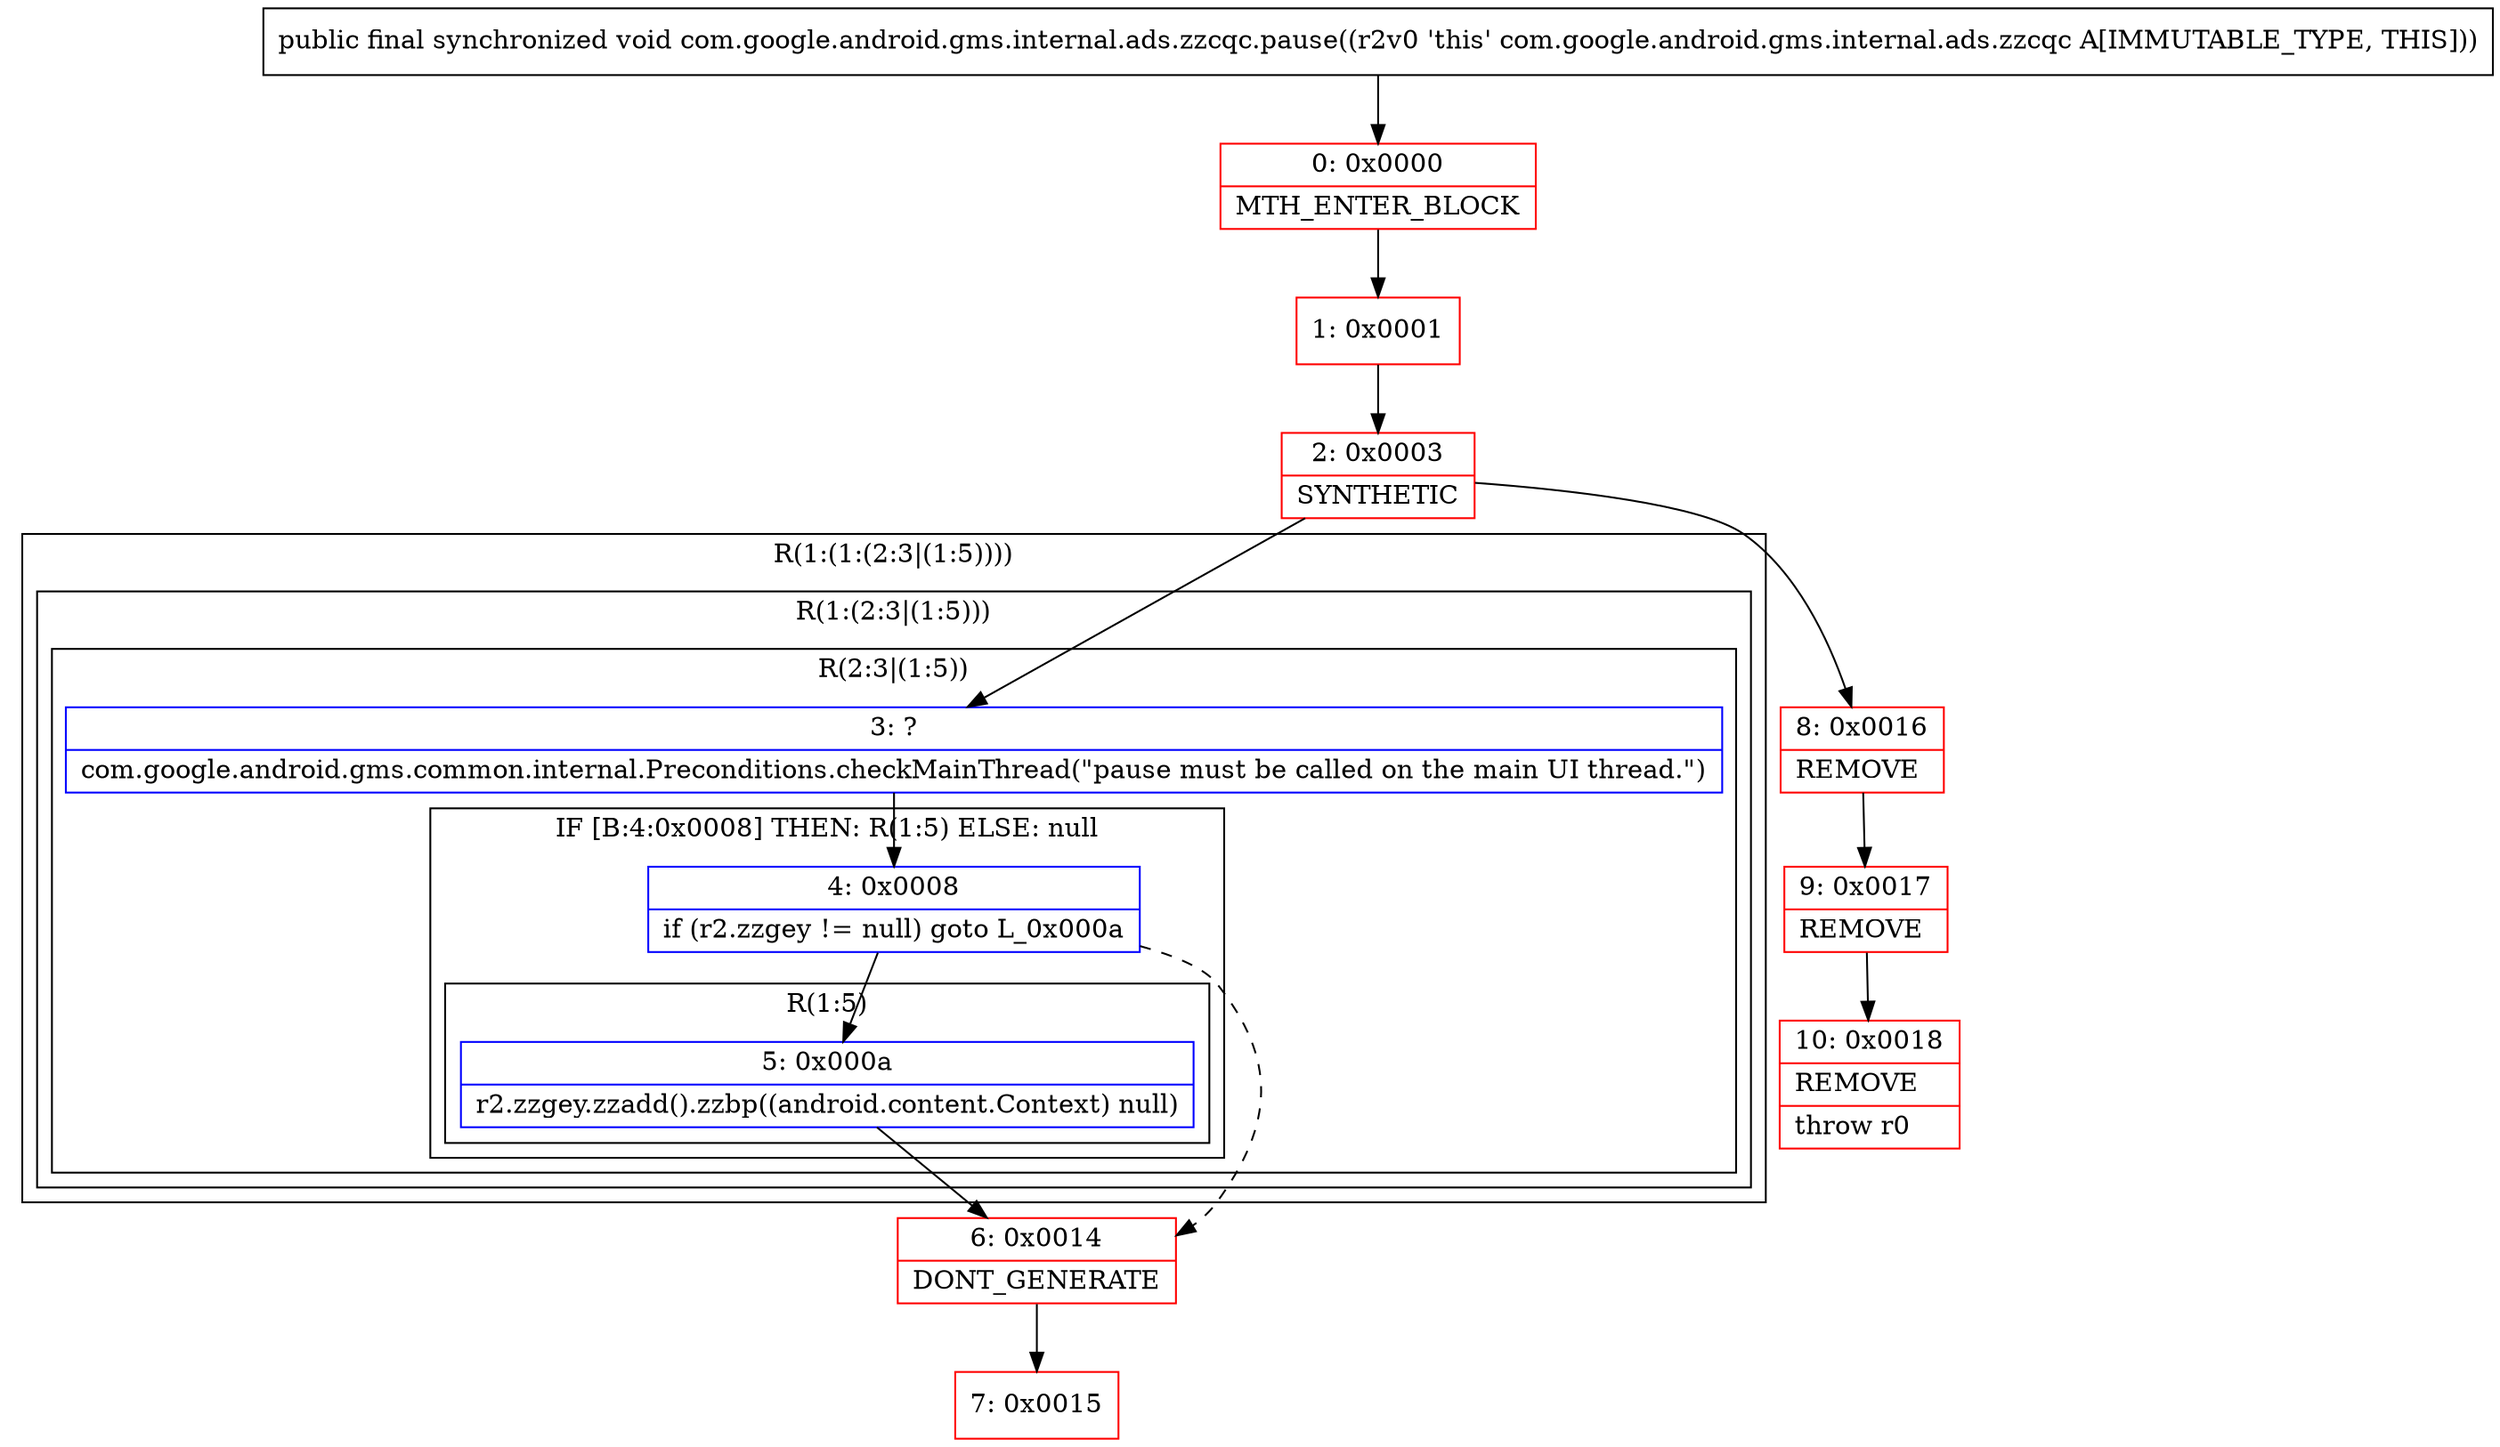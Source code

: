 digraph "CFG forcom.google.android.gms.internal.ads.zzcqc.pause()V" {
subgraph cluster_Region_1658927941 {
label = "R(1:(1:(2:3|(1:5))))";
node [shape=record,color=blue];
subgraph cluster_Region_280227666 {
label = "R(1:(2:3|(1:5)))";
node [shape=record,color=blue];
subgraph cluster_Region_535402665 {
label = "R(2:3|(1:5))";
node [shape=record,color=blue];
Node_3 [shape=record,label="{3\:\ ?|com.google.android.gms.common.internal.Preconditions.checkMainThread(\"pause must be called on the main UI thread.\")\l}"];
subgraph cluster_IfRegion_1172974707 {
label = "IF [B:4:0x0008] THEN: R(1:5) ELSE: null";
node [shape=record,color=blue];
Node_4 [shape=record,label="{4\:\ 0x0008|if (r2.zzgey != null) goto L_0x000a\l}"];
subgraph cluster_Region_775560344 {
label = "R(1:5)";
node [shape=record,color=blue];
Node_5 [shape=record,label="{5\:\ 0x000a|r2.zzgey.zzadd().zzbp((android.content.Context) null)\l}"];
}
}
}
}
}
Node_0 [shape=record,color=red,label="{0\:\ 0x0000|MTH_ENTER_BLOCK\l}"];
Node_1 [shape=record,color=red,label="{1\:\ 0x0001}"];
Node_2 [shape=record,color=red,label="{2\:\ 0x0003|SYNTHETIC\l}"];
Node_6 [shape=record,color=red,label="{6\:\ 0x0014|DONT_GENERATE\l}"];
Node_7 [shape=record,color=red,label="{7\:\ 0x0015}"];
Node_8 [shape=record,color=red,label="{8\:\ 0x0016|REMOVE\l}"];
Node_9 [shape=record,color=red,label="{9\:\ 0x0017|REMOVE\l}"];
Node_10 [shape=record,color=red,label="{10\:\ 0x0018|REMOVE\l|throw r0\l}"];
MethodNode[shape=record,label="{public final synchronized void com.google.android.gms.internal.ads.zzcqc.pause((r2v0 'this' com.google.android.gms.internal.ads.zzcqc A[IMMUTABLE_TYPE, THIS])) }"];
MethodNode -> Node_0;
Node_3 -> Node_4;
Node_4 -> Node_5;
Node_4 -> Node_6[style=dashed];
Node_5 -> Node_6;
Node_0 -> Node_1;
Node_1 -> Node_2;
Node_2 -> Node_3;
Node_2 -> Node_8;
Node_6 -> Node_7;
Node_8 -> Node_9;
Node_9 -> Node_10;
}

